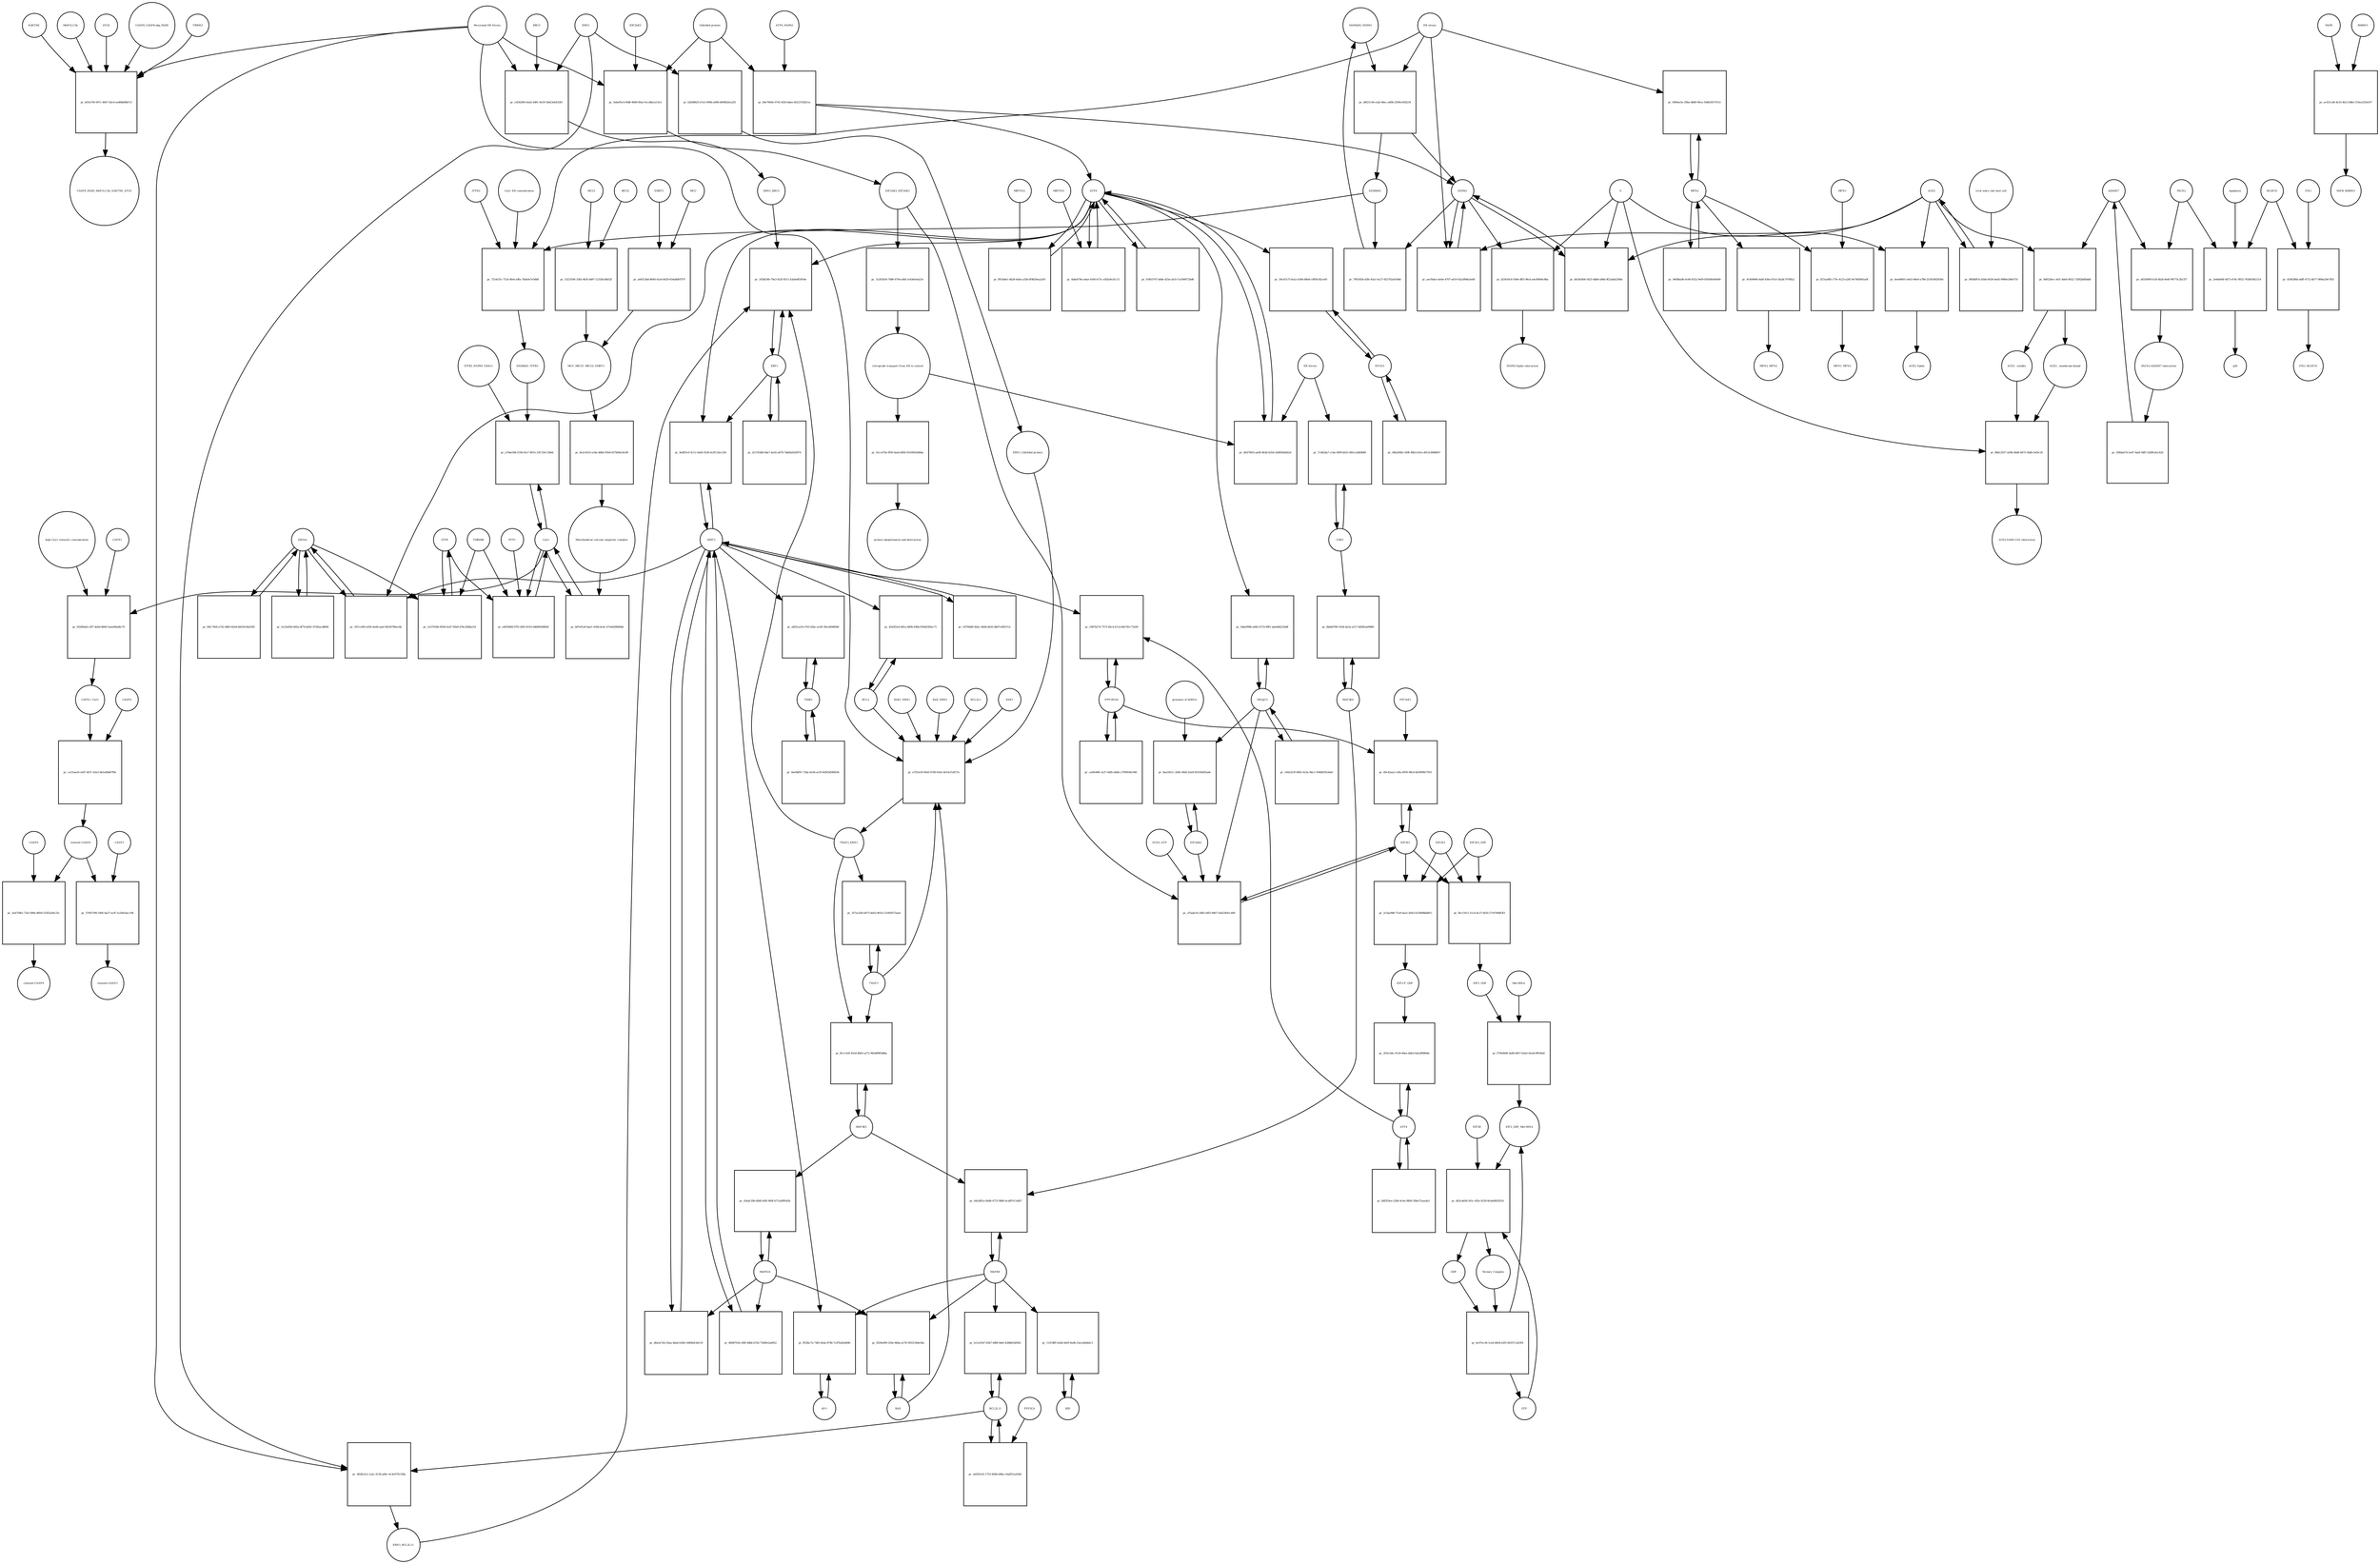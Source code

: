 strict digraph  {
SIGMAR1_HSPA5 [annotation="urn_miriam_pubmed_30590907|urn_miriam_pubmed_25704011|urn_miriam_pubmed_17981125|urn_miriam_taxonomy_10029", bipartite=0, cls=complex, fontsize=4, label=SIGMAR1_HSPA5, shape=circle];
"pr_d6f21c04-e3af-46ec-a80b-2509e16fd234" [annotation="", bipartite=1, cls=process, fontsize=4, label="pr_d6f21c04-e3af-46ec-a80b-2509e16fd234", shape=square];
HSPA5 [annotation="urn_miriam_hgnc.symbol_HSPA5", bipartite=0, cls="nucleic acid feature", fontsize=4, label=HSPA5, shape=circle];
SIGMAR1 [annotation="urn_miriam_hgnc_8157|urn_miriam_pubmed_17981125|urn_miriam_taxonomy_10029|urn_miriam_pubmed_25704011", bipartite=0, cls=macromolecule, fontsize=4, label=SIGMAR1, shape=circle];
"ER stress" [annotation="", bipartite=0, cls=phenotype, fontsize=4, label="ER stress", shape=circle];
ATF6_HSPA5 [annotation="", bipartite=0, cls=complex, fontsize=4, label=ATF6_HSPA5, shape=circle];
"pr_b9e7606e-0745-4f20-bdee-6f2237d3b11a" [annotation="", bipartite=1, cls=process, fontsize=4, label="pr_b9e7606e-0745-4f20-bdee-6f2237d3b11a", shape=square];
ATF6 [annotation="urn_miriam_hgnc.symbol_ATF6", bipartite=0, cls=macromolecule, fontsize=4, label=ATF6, shape=circle];
"Unfolded protein" [annotation="", bipartite=0, cls=macromolecule, fontsize=4, label="Unfolded protein", shape=circle];
ACE2 [annotation="", bipartite=0, cls="nucleic acid feature", fontsize=4, label=ACE2, shape=circle];
"pr_9d9328ce-3ef1-4deb-9022-72f82bbfbddd" [annotation="", bipartite=1, cls=process, fontsize=4, label="pr_9d9328ce-3ef1-4deb-9022-72f82bbfbddd", shape=square];
"ACE2_ soluble" [annotation="urn_miriam_pubmed_19411314|urn_miriam_pubmed_32264791|urn_miriam_hgnc.symbol_ACE2", bipartite=0, cls=macromolecule, fontsize=4, label="ACE2_ soluble", shape=circle];
"ACE2_ membrane-bound" [annotation="urn_miriam_pubmed_19411314|urn_miriam_pubmed_32264791|urn_miriam_hgnc.symbol_ACE2", bipartite=0, cls=macromolecule, fontsize=4, label="ACE2_ membrane-bound", shape=circle];
ADAM17 [annotation="urn_miriam_pubmed_32264791|urn_miriam_hgnc_HGNC%3A195", bipartite=0, cls=macromolecule, fontsize=4, label=ADAM17, shape=circle];
MFN2 [annotation="urn_miriam_pubmed_29491369|urn_miriam_pubmed_22511781|urn_miriam_hgnc_16877|urn_miriam_pubmed_19052620", bipartite=0, cls=macromolecule, fontsize=4, label=MFN2, shape=circle];
"pr_9c400466-4a6f-436e-87a5-5b2dc7078fa2" [annotation="", bipartite=1, cls=process, fontsize=4, label="pr_9c400466-4a6f-436e-87a5-5b2dc7078fa2", shape=square];
MFN2_MFN2 [annotation="urn_miriam_pubmed_19052620|urn_miriam_taxonomy_9606|urn_miriam_pubmed_29491369", bipartite=0, cls=complex, fontsize=4, label=MFN2_MFN2, shape=circle];
"Met-tRNA" [annotation=urn_miriam_hgnc_34779, bipartite=0, cls="nucleic acid feature", fontsize=4, label="Met-tRNA", shape=circle];
"pr_f7943608-3e88-4857-b5d3-42e0c9f030a6" [annotation="", bipartite=1, cls=process, fontsize=4, label="pr_f7943608-3e88-4857-b5d3-42e0c9f030a6", shape=square];
EIF2_GDP [annotation="", bipartite=0, cls=complex, fontsize=4, label=EIF2_GDP, shape=circle];
"EIF2_GDP_Met-tRNA" [annotation="", bipartite=0, cls=complex, fontsize=4, label="EIF2_GDP_Met-tRNA", shape=circle];
ERN1 [annotation="urn_miriam_hgnc.symbol_ERN1", bipartite=0, cls=macromolecule, fontsize=4, label=ERN1, shape=circle];
"pr_62b08825-b7a3-499b-a098-d499b2b1a2f1" [annotation="", bipartite=1, cls=process, fontsize=4, label="pr_62b08825-b7a3-499b-a098-d499b2b1a2f1", shape=square];
"ERN1_Unfolded protein" [annotation="", bipartite=0, cls=complex, fontsize=4, label="ERN1_Unfolded protein", shape=circle];
MCU [annotation="urn_miriam_hgnc_23526|urn_miriam_pubmed_24231807|urn_miriam_taxonomy_9606", bipartite=0, cls=macromolecule, fontsize=4, label=MCU, shape=circle];
"pr_a64313bd-8640-41a0-b020-654a8bf47f7f" [annotation="", bipartite=1, cls=process, fontsize=4, label="pr_a64313bd-8640-41a0-b020-654a8bf47f7f", shape=square];
SMDT1 [annotation="urn_miriam_pubmed_24231807|urn_miriam_hgnc_25055|urn_miriam_taxonomy_9606", bipartite=0, cls=macromolecule, fontsize=4, label=SMDT1, shape=circle];
MCU_MICU1_MICU2_SMDT1 [annotation="urn_miriam_pubmed_24231807|urn_miriam_taxonomy_9606", bipartite=0, cls=complex, fontsize=4, label=MCU_MICU1_MICU2_SMDT1, shape=circle];
EIF2S1 [annotation="urn_miriam_hgnc.symbol_EIF2S1", bipartite=0, cls=macromolecule, fontsize=4, label=EIF2S1, shape=circle];
"pr_2c5ae984-71a9-4aa1-b563-b159d9bbd811" [annotation="", bipartite=1, cls=process, fontsize=4, label="pr_2c5ae984-71a9-4aa1-b563-b159d9bbd811", shape=square];
EIF2S2 [annotation="urn_miriam_hgnc.symbol_EIF2S2", bipartite=0, cls=macromolecule, fontsize=4, label=EIF2S2, shape=circle];
"EIF2-P_GDP" [annotation="", bipartite=0, cls=complex, fontsize=4, label="EIF2-P_GDP", shape=circle];
EIF2S3_GDP [annotation="", bipartite=0, cls=complex, fontsize=4, label=EIF2S3_GDP, shape=circle];
MCU2 [annotation="urn_miriam_hgnc_31830|urn_miriam_pubmed_24231807|urn_miriam_taxonomy_9606", bipartite=0, cls=macromolecule, fontsize=4, label=MCU2, shape=circle];
"pr_5323354f-33b5-463f-bd97-12320a34b52f" [annotation="", bipartite=1, cls=process, fontsize=4, label="pr_5323354f-33b5-463f-bd97-12320a34b52f", shape=square];
MCU1 [annotation="urn_miriam_hgnc_1530|urn_miriam_pubmed_24231807|urn_miriam_taxonomy_9606", bipartite=0, cls=macromolecule, fontsize=4, label=MCU1, shape=circle];
"pr_4828c0c2-1a2c-4130-a06c-4c3e4791358a" [annotation="", bipartite=1, cls=process, fontsize=4, label="pr_4828c0c2-1a2c-4130-a06c-4c3e4791358a", shape=square];
BCL2L11 [annotation="urn_miriam_hgnc.symbol_BCL2L11", bipartite=0, cls=macromolecule, fontsize=4, label=BCL2L11, shape=circle];
ERN1_BCL2L11 [annotation="", bipartite=0, cls=complex, fontsize=4, label=ERN1_BCL2L11, shape=circle];
"Persistant ER Stress" [annotation="urn_miriam_obo.go_GO%3A0034976", bipartite=0, cls=phenotype, fontsize=4, label="Persistant ER Stress", shape=circle];
CAPN1 [annotation="urn_miriam_hgnc.symbol_CAPN1", bipartite=0, cls=macromolecule, fontsize=4, label=CAPN1, shape=circle];
"pr_95289afd-cf07-4eb0-8b00-5aee9ded6c70" [annotation="", bipartite=1, cls=process, fontsize=4, label="pr_95289afd-cf07-4eb0-8b00-5aee9ded6c70", shape=square];
"Ca2+" [annotation="urn_miriam_obo.chebi_CHEBI%3A29108", bipartite=0, cls="simple chemical", fontsize=4, label="Ca2+", shape=circle];
"CAPN1_Ca2+" [annotation="", bipartite=0, cls=complex, fontsize=4, label="CAPN1_Ca2+", shape=circle];
"high Ca2+ cytosolic concentration" [annotation="urn_miriam_obo.go_GO%3A1902656", bipartite=0, cls=phenotype, fontsize=4, label="high Ca2+ cytosolic concentration", shape=circle];
"pr_7f81f45b-d3fe-45a1-bc27-d52702a4168d" [annotation="", bipartite=1, cls=process, fontsize=4, label="pr_7f81f45b-d3fe-45a1-bc27-d52702a4168d", shape=square];
"pr_cd542f66-0ad2-4481-9e59-5b423eb43361" [annotation="", bipartite=1, cls=process, fontsize=4, label="pr_cd542f66-0ad2-4481-9e59-5b423eb43361", shape=square];
BBC3 [annotation="urn_miriam_hgnc.symbol_BBC3", bipartite=0, cls=macromolecule, fontsize=4, label=BBC3, shape=circle];
ERN1_BBC3 [annotation="", bipartite=0, cls=complex, fontsize=4, label=ERN1_BBC3, shape=circle];
VAPB [annotation=urn_miriam_hgnc_12649, bipartite=0, cls=macromolecule, fontsize=4, label=VAPB, shape=circle];
"pr_ec021cd4-4e33-4b13-b8b1-f53ea335b107" [annotation="", bipartite=1, cls=process, fontsize=4, label="pr_ec021cd4-4e33-4b13-b8b1-f53ea335b107", shape=square];
RMDN3 [annotation=urn_miriam_hgnc_25550, bipartite=0, cls=macromolecule, fontsize=4, label=RMDN3, shape=circle];
VAPB_RMDN3 [annotation="urn_miriam_pubmed_29491369|urn_miriam_pubmed_28132811|urn_miriam_taxonomy_9606", bipartite=0, cls=complex, fontsize=4, label=VAPB_RMDN3, shape=circle];
"pr_fbc110c1-51c4-4c27-bf20-2716760bf3f3" [annotation="", bipartite=1, cls=process, fontsize=4, label="pr_fbc110c1-51c4-4c27-bf20-2716760bf3f3", shape=square];
"pr_721dcf3c-751d-4fe6-a9fa-7b0a0e7e56b8" [annotation="", bipartite=1, cls=process, fontsize=4, label="pr_721dcf3c-751d-4fe6-a9fa-7b0a0e7e56b8", shape=square];
ITPR3 [annotation="urn_miriam_hgnc_6182|urn_miriam_pubmed_17981125", bipartite=0, cls=macromolecule, fontsize=4, label=ITPR3, shape=circle];
SIGMAR1_ITPR3 [annotation="urn_miriam_pubmed_30590907|urn_miriam_pubmed_17981125|urn_miriam_taxonomy_10029", bipartite=0, cls=complex, fontsize=4, label=SIGMAR1_ITPR3, shape=circle];
"Ca2+ ER concentration" [annotation="", bipartite=0, cls=phenotype, fontsize=4, label="Ca2+ ER concentration", shape=circle];
BCAP31 [annotation=urn_miriam_hgnc_16695, bipartite=0, cls=macromolecule, fontsize=4, label=BCAP31, shape=circle];
"pr_4180288a-bdff-4712-bb77-9f66a29e7fb3" [annotation="", bipartite=1, cls=process, fontsize=4, label="pr_4180288a-bdff-4712-bb77-9f66a29e7fb3", shape=square];
FIS1 [annotation=urn_miriam_hgnc_21689, bipartite=0, cls=macromolecule, fontsize=4, label=FIS1, shape=circle];
FIS1_BCAP31 [annotation=urn_miriam_pubmed_15692567, bipartite=0, cls=complex, fontsize=4, label=FIS1_BCAP31, shape=circle];
"pr_827aa085-17fe-4123-a265-9e78d5841a0f" [annotation="", bipartite=1, cls=process, fontsize=4, label="pr_827aa085-17fe-4123-a265-9e78d5841a0f", shape=square];
MFN1 [annotation=urn_miriam_hgnc_1826, bipartite=0, cls=macromolecule, fontsize=4, label=MFN1, shape=circle];
MFN1_MFN2 [annotation="urn_miriam_pubmed_29491369|urn_miriam_pubmed_19052620|urn_miriam_taxonomy_9606", bipartite=0, cls=complex, fontsize=4, label=MFN1_MFN2, shape=circle];
PACS2 [annotation="urn_miriam_pubmed_15692567|urn_miriam_hgnc_23794", bipartite=0, cls=macromolecule, fontsize=4, label=PACS2, shape=circle];
"pr_e83569f9-fcfd-4b26-8e6f-98775c2b12f7" [annotation="", bipartite=1, cls=process, fontsize=4, label="pr_e83569f9-fcfd-4b26-8e6f-98775c2b12f7", shape=square];
"PACS2-ADAM17 interaction" [annotation="urn_miriam_pubmed_26108729|urn_miriam_pubmed_32264791|urn_miriam_taxonomy_9606", bipartite=0, cls=complex, fontsize=4, label="PACS2-ADAM17 interaction", shape=circle];
"pr_6ee06801-0e63-48e4-a788-25343492930d" [annotation="", bipartite=1, cls=process, fontsize=4, label="pr_6ee06801-0e63-48e4-a788-25343492930d", shape=square];
S [annotation="urn_miriam_uniprot_P59594|urn_miriam_uniprot_P0DTC2|urn_miriam_uniprot_W6A028", bipartite=0, cls=macromolecule, fontsize=4, label=S, shape=circle];
ACE2_Spike [annotation="", bipartite=0, cls=complex, fontsize=4, label=ACE2_Spike, shape=circle];
"pr_b33618c8-5064-4ff5-96cb-a4c80f64c86a" [annotation="", bipartite=1, cls=process, fontsize=4, label="pr_b33618c8-5064-4ff5-96cb-a4c80f64c86a", shape=square];
"HSPA5-Spike interaction" [annotation=urn_miriam_pubmed_32340551, bipartite=0, cls=complex, fontsize=4, label="HSPA5-Spike interaction", shape=circle];
"pr_86b12937-a69b-46d6-b875-5bdfc3ef4c20" [annotation="", bipartite=1, cls=process, fontsize=4, label="pr_86b12937-a69b-46d6-b875-5bdfc3ef4c20", shape=square];
"ACE2-SARS-CoV interaction" [annotation="urn_miriam_pubmed_19411314|urn_miriam_taxonomy_9606|urn_miriam_uniprot_P59594", bipartite=0, cls=complex, fontsize=4, label="ACE2-SARS-CoV interaction", shape=circle];
"pr_ff61bde1-4b28-4a6a-a35b-df4820ea2a93" [annotation="", bipartite=1, cls=process, fontsize=4, label="pr_ff61bde1-4b28-4a6a-a35b-df4820ea2a93", shape=square];
MBTPS2 [annotation="urn_miriam_hgnc.symbol_MBTPS2", bipartite=0, cls=macromolecule, fontsize=4, label=MBTPS2, shape=circle];
MAP3K4 [annotation="urn_miriam_hgnc.symbol_MAP3K4", bipartite=0, cls=macromolecule, fontsize=4, label=MAP3K4, shape=circle];
"pr_6bbb0789-183d-4a3a-a517-b82ffaa098f6" [annotation="", bipartite=1, cls=process, fontsize=4, label="pr_6bbb0789-183d-4a3a-a517-b82ffaa098f6", shape=square];
CDK5 [annotation="urn_miriam_hgnc.symbol_CDK5", bipartite=0, cls=macromolecule, fontsize=4, label=CDK5, shape=circle];
"pr_3e8eb04f-0d73-47dc-9932-763b03f62114" [annotation="", bipartite=1, cls=process, fontsize=4, label="pr_3e8eb04f-0d73-47dc-9932-763b03f62114", shape=square];
p20 [annotation="urn_miriam_hgnc.symbol_BCAP31", bipartite=0, cls=macromolecule, fontsize=4, label=p20, shape=circle];
Apoptosis [annotation="", bipartite=0, cls=phenotype, fontsize=4, label=Apoptosis, shape=circle];
DDIT3 [annotation="urn_miriam_hgnc.symbol_DDIT3", bipartite=0, cls=macromolecule, fontsize=4, label=DDIT3, shape=circle];
"pr_8808705d-180f-48b0-b7d2-7569fe2a6952" [annotation="", bipartite=1, cls=process, fontsize=4, label="pr_8808705d-180f-48b0-b7d2-7569fe2a6952", shape=square];
MAPK14 [annotation="urn_miriam_hgnc.symbol_MAPK14", bipartite=0, cls=macromolecule, fontsize=4, label=MAPK14, shape=circle];
CASP9 [annotation="urn_miriam_hgnc.symbol_CSAP9", bipartite=0, cls=macromolecule, fontsize=4, label=CASP9, shape=circle];
"pr_3a4728b1-72ef-490a-8850-532f2a26c23c" [annotation="", bipartite=1, cls=process, fontsize=4, label="pr_3a4728b1-72ef-490a-8850-532f2a26c23c", shape=square];
"cleaved~CASP9" [annotation="urn_miriam_hgnc.symbol_CASP9", bipartite=0, cls=macromolecule, fontsize=4, label="cleaved~CASP9", shape=circle];
"cleaved~CASP4" [annotation="urn_miriam_hgnc.symbol_CASP4", bipartite=0, cls=macromolecule, fontsize=4, label="cleaved~CASP4", shape=circle];
"pr_b11e5547-65b7-48f8-9def-4288bf24f645" [annotation="", bipartite=1, cls=process, fontsize=4, label="pr_b11e5547-65b7-48f8-9def-4288bf24f645", shape=square];
MAPK8 [annotation="urn_miriam_hgnc.symbol_MAPK8", bipartite=0, cls=macromolecule, fontsize=4, label=MAPK8, shape=circle];
"pr_cf5ade16-2d92-44f3-9467-5eb23641c400" [annotation="", bipartite=1, cls=process, fontsize=4, label="pr_cf5ade16-2d92-44f3-9467-5eb23641c400", shape=square];
EIF2AK3_EIF2AK3 [annotation="", bipartite=0, cls=complex, fontsize=4, label=EIF2AK3_EIF2AK3, shape=circle];
GCN2_ATP [annotation="", bipartite=0, cls=complex, fontsize=4, label=GCN2_ATP, shape=circle];
EIF2AK2 [annotation="urn_miriam_hgnc.symbol_EIF2AK2", bipartite=0, cls=macromolecule, fontsize=4, label=EIF2AK2, shape=circle];
DNAJC3 [annotation="urn_miriam_hgnc.symbol_DNAJC3", bipartite=0, cls=macromolecule, fontsize=4, label=DNAJC3, shape=circle];
"pr_7a292454-7488-4744-a4fd-1e43efeeb21e" [annotation="", bipartite=1, cls=process, fontsize=4, label="pr_7a292454-7488-4744-a4fd-1e43efeeb21e", shape=square];
"retrograde transport from ER to cytosol" [annotation="urn_miriam_obo.go_GO%3A0030970", bipartite=0, cls=phenotype, fontsize=4, label="retrograde transport from ER to cytosol", shape=circle];
CASP3 [annotation="urn_miriam_hgnc.symbol_CASP3", bipartite=0, cls=macromolecule, fontsize=4, label=CASP3, shape=circle];
"pr_57947299-19d5-4a27-acff-1a1b9cbac194" [annotation="", bipartite=1, cls=process, fontsize=4, label="pr_57947299-19d5-4a27-acff-1a1b9cbac194", shape=square];
"cleaved~CASP3" [annotation="urn_miriam_hgnc.symbol_CASP3", bipartite=0, cls=macromolecule, fontsize=4, label="cleaved~CASP3", shape=circle];
"pr_eb0501d1-1753-406b-b96e-c0af051a430d" [annotation="", bipartite=1, cls=process, fontsize=4, label="pr_eb0501d1-1753-406b-b96e-c0af051a430d", shape=square];
PPP2CA [annotation="urn_miriam_hgnc.symbol_PPP2CA", bipartite=0, cls=macromolecule, fontsize=4, label=PPP2CA, shape=circle];
"AP-1" [annotation="urn_miriam_hgnc.symbol_JUNB|urn_miriam_hgnc.symbol_FOSL1|urn_miriam_hgnc.symbol_FOSL2|urn_miriam_hgnc.symbol_JUND|urn_miriam_hgnc.symbol_JUN|urn_miriam_hgnc.symbol_FOSB|urn_miriam_hgnc.symbol_FOS", bipartite=0, cls=macromolecule, fontsize=4, label="AP-1", shape=circle];
"pr_ff43bc7a-7483-4fab-879b-7cd7b2b5d60b" [annotation="", bipartite=1, cls=process, fontsize=4, label="pr_ff43bc7a-7483-4fab-879b-7cd7b2b5d60b", shape=square];
"pr_aecfbdce-be0e-4707-a610-92a5894a5e48" [annotation="", bipartite=1, cls=process, fontsize=4, label="pr_aecfbdce-be0e-4707-a610-92a5894a5e48", shape=square];
"pr_49c42aa2-c28a-4959-98c8-bb3999fe7910" [annotation="", bipartite=1, cls=process, fontsize=4, label="pr_49c42aa2-c28a-4959-98c8-bb3999fe7910", shape=square];
PPP1R15A [annotation="urn_miriam_hgnc.symbol_PPP1R15A", bipartite=0, cls=macromolecule, fontsize=4, label=PPP1R15A, shape=circle];
EIF2AK1 [annotation="urn_miriam_hgnc.symbol_EIF2AK1", bipartite=0, cls=macromolecule, fontsize=4, label=EIF2AK1, shape=circle];
"pr_8aa5921c-20d2-49d2-b2e9-651f44fd3ade" [annotation="", bipartite=1, cls=process, fontsize=4, label="pr_8aa5921c-20d2-49d2-b2e9-651f44fd3ade", shape=square];
"presence of dsRNA" [annotation="urn_miriam_obo.go_GO%3A0071359", bipartite=0, cls=phenotype, fontsize=4, label="presence of dsRNA", shape=circle];
"Ternary Complex" [annotation="", bipartite=0, cls=complex, fontsize=4, label="Ternary Complex", shape=circle];
"pr_bc97ec36-1ced-4b94-b3f3-06337c2d1ff4" [annotation="", bipartite=1, cls=process, fontsize=4, label="pr_bc97ec36-1ced-4b94-b3f3-06337c2d1ff4", shape=square];
GDP [annotation="urn_miriam_obo.chebi_CHEBI%3A65180", bipartite=0, cls="simple chemical", fontsize=4, label=GDP, shape=circle];
GTP [annotation="urn_miriam_obo.chebi_CHEBI%3A57600", bipartite=0, cls="simple chemical", fontsize=4, label=GTP, shape=circle];
"pr_a7f52e3f-69e0-47d9-93a5-4414cf1d573c" [annotation="", bipartite=1, cls=process, fontsize=4, label="pr_a7f52e3f-69e0-47d9-93a5-4414cf1d573c", shape=square];
TRAF2_ERN1 [annotation="", bipartite=0, cls=complex, fontsize=4, label=TRAF2_ERN1, shape=circle];
BAK1_ERN1 [annotation="", bipartite=0, cls=complex, fontsize=4, label=BAK1_ERN1, shape=circle];
BAX_ERN1 [annotation="", bipartite=0, cls=complex, fontsize=4, label=BAX_ERN1, shape=circle];
BCL2 [annotation="urn_miriam_hgnc.symbol_BCL2", bipartite=0, cls="nucleic acid feature", fontsize=4, label=BCL2, shape=circle];
BCL2L1 [annotation="urn_miriam_hgnc.symbol_BCL2L1", bipartite=0, cls=macromolecule, fontsize=4, label=BCL2L1, shape=circle];
BAX [annotation="urn_miriam_hgnc.symbol_BAX", bipartite=0, cls=macromolecule, fontsize=4, label=BAX, shape=circle];
BAK1 [annotation="urn_miriam_hgnc.symbol_BAK1", bipartite=0, cls=macromolecule, fontsize=4, label=BAK1, shape=circle];
TRAF2 [annotation="urn_miriam_hgnc.symbol_TRAF2", bipartite=0, cls=macromolecule, fontsize=4, label=TRAF2, shape=circle];
"pr_6e2c6553-a34a-48b6-950d-657b69a54c89" [annotation="", bipartite=1, cls=process, fontsize=4, label="pr_6e2c6553-a34a-48b6-950d-657b69a54c89", shape=square];
"Mitochondrial calcium uniporter complex" [annotation="urn_miriam_pubmed_26968367|urn_miriam_taxonomy_9606", bipartite=0, cls=complex, fontsize=4, label="Mitochondrial calcium uniporter complex", shape=circle];
ATF4 [annotation="urn_miriam_hgnc.symbol_ATF4", bipartite=0, cls=macromolecule, fontsize=4, label=ATF4, shape=circle];
"pr_2f3e144c-9129-40ee-bbb3-fafa3ff8fb4b" [annotation="", bipartite=1, cls=process, fontsize=4, label="pr_2f3e144c-9129-40ee-bbb3-fafa3ff8fb4b", shape=square];
"pr_01ccd74e-ff00-4aeb-bf84-9310992d48da" [annotation="", bipartite=1, cls=process, fontsize=4, label="pr_01ccd74e-ff00-4aeb-bf84-9310992d48da", shape=square];
"protein ubiquitination and destruction" [annotation="", bipartite=0, cls=phenotype, fontsize=4, label="protein ubiquitination and destruction", shape=circle];
EIF2AK3 [annotation="urn_miriam_hgnc.symbol_EIF2AK3", bipartite=0, cls=macromolecule, fontsize=4, label=EIF2AK3, shape=circle];
"pr_5ebe05c4-f6d8-49d9-89a3-0ccd8a1a15e3" [annotation="", bipartite=1, cls=process, fontsize=4, label="pr_5ebe05c4-f6d8-49d9-89a3-0ccd8a1a15e3", shape=square];
ITPR [annotation="urn_miriam_hgnc.symbol_ITPR1|urn_miriam_hgnc.symbol_ITPR3|urn_miriam_hgnc.symbol_ITPR2", bipartite=0, cls=macromolecule, fontsize=4, label=ITPR, shape=circle];
"pr_1e57618b-9058-41d7-95b0-d7bc2fd8a218" [annotation="", bipartite=1, cls=process, fontsize=4, label="pr_1e57618b-9058-41d7-95b0-d7bc2fd8a218", shape=square];
TMBIM6 [annotation="urn_miriam_hgnc.symbol_TMBIM6", bipartite=0, cls=macromolecule, fontsize=4, label=TMBIM6, shape=circle];
ERO1A [annotation="urn_miriam_hgnc.symbol_ERO1A", bipartite=0, cls=macromolecule, fontsize=4, label=ERO1A, shape=circle];
MAP3K5 [annotation="urn_miriam_hgnc.symbol_MAP3K5", bipartite=0, cls=macromolecule, fontsize=4, label=MAP3K5, shape=circle];
"pr_ffcc142f-455d-4b93-a272-965d89f938ba" [annotation="", bipartite=1, cls=process, fontsize=4, label="pr_ffcc142f-455d-4b93-a272-965d89f938ba", shape=square];
"pr_d63cde9d-501c-45fa-9239-8cba6802933c" [annotation="", bipartite=1, cls=process, fontsize=4, label="pr_d63cde9d-501c-45fa-9239-8cba6802933c", shape=square];
EIF2B [annotation="", bipartite=0, cls=complex, fontsize=4, label=EIF2B, shape=circle];
"pr_f029e999-250e-48da-a578-5f021566e36a" [annotation="", bipartite=1, cls=process, fontsize=4, label="pr_f029e999-250e-48da-a578-5f021566e36a", shape=square];
"pr_357ac428-d473-4e63-961b-121850572aab" [annotation="", bipartite=1, cls=process, fontsize=4, label="pr_357ac428-d473-4e63-961b-121850572aab", shape=square];
"pr_d3adc39b-d0d0-4f4f-960f-b712e0ff642b" [annotation="", bipartite=1, cls=process, fontsize=4, label="pr_d3adc39b-d0d0-4f4f-960f-b712e0ff642b", shape=square];
"CASP8_CASP8-ubq_FADD" [annotation="", bipartite=0, cls=complex, fontsize=4, label="CASP8_CASP8-ubq_FADD", shape=circle];
"pr_bf1fe76f-697c-4847-82c4-eed0bb68b7cf" [annotation="", bipartite=1, cls=process, fontsize=4, label="pr_bf1fe76f-697c-4847-82c4-eed0bb68b7cf", shape=square];
CASP8_FADD_MAP1LC3A_SQSTM1_ATG5 [annotation="", bipartite=0, cls=complex, fontsize=4, label=CASP8_FADD_MAP1LC3A_SQSTM1_ATG5, shape=circle];
TRIM13 [annotation="urn_miriam_hgnc.symbol_TRIM13", bipartite=0, cls=macromolecule, fontsize=4, label=TRIM13, shape=circle];
"SQSTM1 " [annotation="urn_miriam_hgnc.symbol_SQSTM1", bipartite=0, cls=macromolecule, fontsize=4, label="SQSTM1 ", shape=circle];
MAP1LC3A [annotation="urn_miriam_hgnc.symbol_MAP1LC3A", bipartite=0, cls=macromolecule, fontsize=4, label=MAP1LC3A, shape=circle];
ATG5 [annotation="urn_miriam_hgnc.symbol_ATG5", bipartite=0, cls=macromolecule, fontsize=4, label=ATG5, shape=circle];
"pr_44cbf81a-6b48-4753-98bf-0ca897e7a4b7" [annotation="", bipartite=1, cls=process, fontsize=4, label="pr_44cbf81a-6b48-4753-98bf-0ca897e7a4b7", shape=square];
CASP4 [annotation="urn_miriam_hgnc.symbol_CASP4", bipartite=0, cls=macromolecule, fontsize=4, label=CASP4, shape=circle];
"pr_ca15aee9-c0d7-467c-b3a3-bb1a0bb87f9e" [annotation="", bipartite=1, cls=process, fontsize=4, label="pr_ca15aee9-c0d7-467c-b3a3-bb1a0bb87f9e", shape=square];
"pr_d6a5e7d2-03aa-4bab-b186-cb806d14d118" [annotation="", bipartite=1, cls=process, fontsize=4, label="pr_d6a5e7d2-03aa-4bab-b186-cb806d14d118", shape=square];
BID [annotation="urn_miriam_hgnc.symbol_BID", bipartite=0, cls=macromolecule, fontsize=4, label=BID, shape=circle];
"pr_11d7dfff-b26d-4ef9-9a9b-23a1e66dafc1" [annotation="", bipartite=1, cls=process, fontsize=4, label="pr_11d7dfff-b26d-4ef9-9a9b-23a1e66dafc1", shape=square];
"pr_4a8a478e-a6ae-4160-b73c-a92fa9cd1c15" [annotation="", bipartite=1, cls=process, fontsize=4, label="pr_4a8a478e-a6ae-4160-b73c-a92fa9cd1c15", shape=square];
MBTPS1 [annotation="urn_miriam_hgnc.symbol_MBTPS1", bipartite=0, cls=macromolecule, fontsize=4, label=MBTPS1, shape=circle];
"pr_d41b03b8-5425-4db6-a88d-9f23abb2368e" [annotation="", bipartite=1, cls=process, fontsize=4, label="pr_d41b03b8-5425-4db6-a88d-9f23abb2368e", shape=square];
"pr_9409ba9b-0c66-4352-9ef9-05056fe06449" [annotation="", bipartite=1, cls=process, fontsize=4, label="pr_9409ba9b-0c66-4352-9ef9-05056fe06449", shape=square];
XBP1 [annotation="urn_miriam_hgnc.symbol_XBP1", bipartite=0, cls=macromolecule, fontsize=4, label=XBP1, shape=circle];
"pr_165bf240-79a3-452f-8511-b3a0e8f3054e" [annotation="", bipartite=1, cls=process, fontsize=4, label="pr_165bf240-79a3-452f-8511-b3a0e8f3054e", shape=square];
"pr_187cc005-ef26-4ed4-aaef-4b1f6786ec6b" [annotation="", bipartite=1, cls=process, fontsize=4, label="pr_187cc005-ef26-4ed4-aaef-4b1f6786ec6b", shape=square];
TRIB3 [annotation="urn_miriam_hgnc.symbol_TRIB3", bipartite=0, cls=macromolecule, fontsize=4, label=TRIB3, shape=circle];
"pr_a855ca18-e763-45bc-ac69-3fecbf06f666" [annotation="", bipartite=1, cls=process, fontsize=4, label="pr_a855ca18-e763-45bc-ac69-3fecbf06f666", shape=square];
"pr_9e6ff3c0-9c12-4a66-9236-fa3f133ec536" [annotation="", bipartite=1, cls=process, fontsize=4, label="pr_9e6ff3c0-9c12-4a66-9236-fa3f133ec536", shape=square];
"pr_5d4a999b-a682-4719-98f1-aba9d4233ddf" [annotation="", bipartite=1, cls=process, fontsize=4, label="pr_5d4a999b-a682-4719-98f1-aba9d4233ddf", shape=square];
HYOU1 [annotation="urn_miriam_hgnc.symbol_HYOU1", bipartite=0, cls=macromolecule, fontsize=4, label=HYOU1, shape=circle];
"pr_30cd7a75-6a1a-4366-88e8-cdf95c82ce05" [annotation="", bipartite=1, cls=process, fontsize=4, label="pr_30cd7a75-6a1a-4366-88e8-cdf95c82ce05", shape=square];
"pr_19874274-7573-40c4-b7cd-d0e781c73436" [annotation="", bipartite=1, cls=process, fontsize=4, label="pr_19874274-7573-40c4-b7cd-d0e781c73436", shape=square];
"pr_4542f2a4-481a-480b-936b-959d25f0ac71" [annotation="", bipartite=1, cls=process, fontsize=4, label="pr_4542f2a4-481a-480b-936b-959d25f0ac71", shape=square];
"pr_9858d97a-b5bb-4630-bed5-9980e266d710" [annotation="", bipartite=1, cls=process, fontsize=4, label="pr_9858d97a-b5bb-4630-bed5-9980e266d710", shape=square];
"viral entry into host cell" [annotation="", bipartite=0, cls=phenotype, fontsize=4, label="viral entry into host cell", shape=circle];
"pr_c60a323f-9d92-423a-9dc2-30408291a8a0" [annotation="", bipartite=1, cls=process, fontsize=4, label="pr_c60a323f-9d92-423a-9dc2-30408291a8a0", shape=square];
"pr_6ee6bf91-72da-4e5b-ac5f-0d363d588504" [annotation="", bipartite=1, cls=process, fontsize=4, label="pr_6ee6bf91-72da-4e5b-ac5f-0d363d588504", shape=square];
"pr_3c23e856-d95a-4f74-bd55-1f185acd80fd" [annotation="", bipartite=1, cls=process, fontsize=4, label="pr_3c23e856-d95a-4f74-bd55-1f185acd80fd", shape=square];
"pr_00f0ee5e-29be-4b80-90ca-50d6293747e5" [annotation="", bipartite=1, cls=process, fontsize=4, label="pr_00f0ee5e-29be-4b80-90ca-50d6293747e5", shape=square];
"pr_16794d0f-8d2c-40d4-bb35-db07c6f637cb" [annotation="", bipartite=1, cls=process, fontsize=4, label="pr_16794d0f-8d2c-40d4-bb35-db07c6f637cb", shape=square];
"pr_94b269b5-349f-48b3-b31e-d913c8688047" [annotation="", bipartite=1, cls=process, fontsize=4, label="pr_94b269b5-349f-48b3-b31e-d913c8688047", shape=square];
"pr_b8f203ea-32b6-4c4a-98b9-30be57aaa4a1" [annotation="", bipartite=1, cls=process, fontsize=4, label="pr_b8f203ea-32b6-4c4a-98b9-30be57aaa4a1", shape=square];
"pr_d13763b8-9de7-4a30-a878-7ddd4a926974" [annotation="", bipartite=1, cls=process, fontsize=4, label="pr_d13763b8-9de7-4a30-a878-7ddd4a926974", shape=square];
"pr_ce6fe480-1a37-44f6-a8db-c3780938c946" [annotation="", bipartite=1, cls=process, fontsize=4, label="pr_ce6fe480-1a37-44f6-a8db-c3780938c946", shape=square];
"pr_b87ef1a9-bae1-439d-bc0c-67e0d289084d" [annotation="", bipartite=1, cls=process, fontsize=4, label="pr_b87ef1a9-bae1-439d-bc0c-67e0d289084d", shape=square];
"pr_f4fc7564-a742-4863-82e8-bb55014b2595" [annotation="", bipartite=1, cls=process, fontsize=4, label="pr_f4fc7564-a742-4863-82e8-bb55014b2595", shape=square];
"pr_4647f403-ae08-4b3b-b25d-2d4858d4d2ef" [annotation="", bipartite=1, cls=process, fontsize=4, label="pr_4647f403-ae08-4b3b-b25d-2d4858d4d2ef", shape=square];
"ER Stress" [annotation="urn_miriam_obo.go_GO%3A0034976", bipartite=0, cls=phenotype, fontsize=4, label="ER Stress", shape=circle];
"pr_e4f55869-07f2-40f3-8103-64689438f64f" [annotation="", bipartite=1, cls=process, fontsize=4, label="pr_e4f55869-07f2-40f3-8103-64689438f64f", shape=square];
RYR1 [annotation="urn_miriam_hgnc.symbol_RYR1", bipartite=0, cls=macromolecule, fontsize=4, label=RYR1, shape=circle];
"pr_a7b4e584-f19d-41e7-8015-335720c15b64" [annotation="", bipartite=1, cls=process, fontsize=4, label="pr_a7b4e584-f19d-41e7-8015-335720c15b64", shape=square];
ITPR3_HSPA9_VDAC1 [annotation="urn_miriam_pubmed_30590033|urn_miriam_pubmed_29491369|urn_miriam_taxonomy_9606", bipartite=0, cls=complex, fontsize=4, label=ITPR3_HSPA9_VDAC1, shape=circle];
"pr_938da47d-2ed7-4abf-9df5-5d5ffe42c42b" [annotation="", bipartite=1, cls=process, fontsize=4, label="pr_938da47d-2ed7-4abf-9df5-5d5ffe42c42b", shape=square];
"pr_03403747-bd4e-425e-afcb-7a1690f72bd6" [annotation="", bipartite=1, cls=process, fontsize=4, label="pr_03403747-bd4e-425e-afcb-7a1690f72bd6", shape=square];
"pr_7c482da7-ccbe-49f9-b652-485ca3db9b89" [annotation="", bipartite=1, cls="uncertain process", fontsize=4, label="pr_7c482da7-ccbe-49f9-b652-485ca3db9b89", shape=square];
SIGMAR1_HSPA5 -> "pr_d6f21c04-e3af-46ec-a80b-2509e16fd234"  [annotation="", interaction_type=consumption];
"pr_d6f21c04-e3af-46ec-a80b-2509e16fd234" -> HSPA5  [annotation="", interaction_type=production];
"pr_d6f21c04-e3af-46ec-a80b-2509e16fd234" -> SIGMAR1  [annotation="", interaction_type=production];
HSPA5 -> "pr_7f81f45b-d3fe-45a1-bc27-d52702a4168d"  [annotation="", interaction_type=consumption];
HSPA5 -> "pr_b33618c8-5064-4ff5-96cb-a4c80f64c86a"  [annotation="", interaction_type=consumption];
HSPA5 -> "pr_aecfbdce-be0e-4707-a610-92a5894a5e48"  [annotation="", interaction_type=consumption];
HSPA5 -> "pr_d41b03b8-5425-4db6-a88d-9f23abb2368e"  [annotation="", interaction_type=consumption];
SIGMAR1 -> "pr_7f81f45b-d3fe-45a1-bc27-d52702a4168d"  [annotation="", interaction_type=consumption];
SIGMAR1 -> "pr_721dcf3c-751d-4fe6-a9fa-7b0a0e7e56b8"  [annotation="", interaction_type=consumption];
"ER stress" -> "pr_d6f21c04-e3af-46ec-a80b-2509e16fd234"  [annotation="urn_miriam_pubmed_30590907|urn_miriam_pubmed_25704011|urn_miriam_pubmed_17981125|urn_miriam_taxonomy_10029", interaction_type="necessary stimulation"];
"ER stress" -> "pr_721dcf3c-751d-4fe6-a9fa-7b0a0e7e56b8"  [annotation="urn_miriam_pubmed_30590907|urn_miriam_pubmed_17981125|urn_miriam_taxonomy_10029", interaction_type="necessary stimulation"];
"ER stress" -> "pr_aecfbdce-be0e-4707-a610-92a5894a5e48"  [annotation="urn_miriam_pubmed_31775868|urn_miriam_pubmed_22511781|urn_miriam_taxonomy_10090", interaction_type="necessary stimulation"];
"ER stress" -> "pr_00f0ee5e-29be-4b80-90ca-50d6293747e5"  [annotation="urn_miriam_pubmed_22511781|urn_miriam_taxonomy_10090", interaction_type="necessary stimulation"];
ATF6_HSPA5 -> "pr_b9e7606e-0745-4f20-bdee-6f2237d3b11a"  [annotation="", interaction_type=consumption];
"pr_b9e7606e-0745-4f20-bdee-6f2237d3b11a" -> ATF6  [annotation="", interaction_type=production];
"pr_b9e7606e-0745-4f20-bdee-6f2237d3b11a" -> HSPA5  [annotation="", interaction_type=production];
ATF6 -> "pr_ff61bde1-4b28-4a6a-a35b-df4820ea2a93"  [annotation="", interaction_type=consumption];
ATF6 -> "pr_4a8a478e-a6ae-4160-b73c-a92fa9cd1c15"  [annotation="", interaction_type=consumption];
ATF6 -> "pr_165bf240-79a3-452f-8511-b3a0e8f3054e"  [annotation="urn_miriam_pubmed_26587781|urn_miriam_pubmed_23430059", interaction_type=catalysis];
ATF6 -> "pr_187cc005-ef26-4ed4-aaef-4b1f6786ec6b"  [annotation="urn_miriam_pubmed_23850759|urn_miriam_pubmed_25387528|urn_miriam_taxonomy_10090", interaction_type=catalysis];
ATF6 -> "pr_9e6ff3c0-9c12-4a66-9236-fa3f133ec536"  [annotation="urn_miriam_pubmed_22802018|urn_miriam_pubmed_17991856|urn_miriam_pubmed_26587781", interaction_type=catalysis];
ATF6 -> "pr_5d4a999b-a682-4719-98f1-aba9d4233ddf"  [annotation="urn_miriam_taxonomy_10090|urn_miriam_pubmed_12601012|urn_miriam_pubmed_18360008", interaction_type=catalysis];
ATF6 -> "pr_30cd7a75-6a1a-4366-88e8-cdf95c82ce05"  [annotation="urn_miriam_taxonomy_10090|urn_miriam_pubmed_18360008", interaction_type=catalysis];
ATF6 -> "pr_4647f403-ae08-4b3b-b25d-2d4858d4d2ef"  [annotation="", interaction_type=consumption];
ATF6 -> "pr_03403747-bd4e-425e-afcb-7a1690f72bd6"  [annotation="", interaction_type=consumption];
"Unfolded protein" -> "pr_b9e7606e-0745-4f20-bdee-6f2237d3b11a"  [annotation="urn_miriam_pubmed_23850759|urn_miriam_pubmed_17090218", interaction_type=catalysis];
"Unfolded protein" -> "pr_62b08825-b7a3-499b-a098-d499b2b1a2f1"  [annotation="", interaction_type=consumption];
"Unfolded protein" -> "pr_5ebe05c4-f6d8-49d9-89a3-0ccd8a1a15e3"  [annotation=urn_miriam_pubmed_17991856, interaction_type=catalysis];
ACE2 -> "pr_9d9328ce-3ef1-4deb-9022-72f82bbfbddd"  [annotation="", interaction_type=consumption];
ACE2 -> "pr_6ee06801-0e63-48e4-a788-25343492930d"  [annotation="", interaction_type=consumption];
ACE2 -> "pr_aecfbdce-be0e-4707-a610-92a5894a5e48"  [annotation="urn_miriam_pubmed_31775868|urn_miriam_pubmed_22511781|urn_miriam_taxonomy_10090", interaction_type=inhibition];
ACE2 -> "pr_d41b03b8-5425-4db6-a88d-9f23abb2368e"  [annotation="urn_miriam_pubmed_22511781|urn_miriam_pubmed_31775868|urn_miriam_pubmed_16940539|urn_miriam_taxonomy_9606|urn_miriam_uniprot_P59594|urn_miriam_taxonomy_10090", interaction_type=inhibition];
ACE2 -> "pr_9858d97a-b5bb-4630-bed5-9980e266d710"  [annotation="", interaction_type=consumption];
"pr_9d9328ce-3ef1-4deb-9022-72f82bbfbddd" -> "ACE2_ soluble"  [annotation="", interaction_type=production];
"pr_9d9328ce-3ef1-4deb-9022-72f82bbfbddd" -> "ACE2_ membrane-bound"  [annotation="", interaction_type=production];
"ACE2_ soluble" -> "pr_86b12937-a69b-46d6-b875-5bdfc3ef4c20"  [annotation="urn_miriam_pubmed_19411314|urn_miriam_taxonomy_9606|urn_miriam_uniprot_P59594|urn_miriam_pubmed_15983030|urn_miriam_taxonomy_694009", interaction_type=inhibition];
"ACE2_ membrane-bound" -> "pr_86b12937-a69b-46d6-b875-5bdfc3ef4c20"  [annotation="", interaction_type=consumption];
ADAM17 -> "pr_9d9328ce-3ef1-4deb-9022-72f82bbfbddd"  [annotation="urn_miriam_pubmed_19411314|urn_miriam_pubmed_32264791|urn_miriam_taxonomy_9606|urn_miriam_pubmed_15983030", interaction_type=catalysis];
ADAM17 -> "pr_e83569f9-fcfd-4b26-8e6f-98775c2b12f7"  [annotation="", interaction_type=consumption];
MFN2 -> "pr_9c400466-4a6f-436e-87a5-5b2dc7078fa2"  [annotation="", interaction_type=consumption];
MFN2 -> "pr_827aa085-17fe-4123-a265-9e78d5841a0f"  [annotation="", interaction_type=consumption];
MFN2 -> "pr_9409ba9b-0c66-4352-9ef9-05056fe06449"  [annotation="", interaction_type=consumption];
MFN2 -> "pr_00f0ee5e-29be-4b80-90ca-50d6293747e5"  [annotation="", interaction_type=consumption];
"pr_9c400466-4a6f-436e-87a5-5b2dc7078fa2" -> MFN2_MFN2  [annotation="", interaction_type=production];
"Met-tRNA" -> "pr_f7943608-3e88-4857-b5d3-42e0c9f030a6"  [annotation="", interaction_type=consumption];
"pr_f7943608-3e88-4857-b5d3-42e0c9f030a6" -> "EIF2_GDP_Met-tRNA"  [annotation="", interaction_type=production];
EIF2_GDP -> "pr_f7943608-3e88-4857-b5d3-42e0c9f030a6"  [annotation="", interaction_type=consumption];
"EIF2_GDP_Met-tRNA" -> "pr_d63cde9d-501c-45fa-9239-8cba6802933c"  [annotation="", interaction_type=consumption];
ERN1 -> "pr_62b08825-b7a3-499b-a098-d499b2b1a2f1"  [annotation="", interaction_type=consumption];
ERN1 -> "pr_4828c0c2-1a2c-4130-a06c-4c3e4791358a"  [annotation="", interaction_type=consumption];
ERN1 -> "pr_cd542f66-0ad2-4481-9e59-5b423eb43361"  [annotation="", interaction_type=consumption];
"pr_62b08825-b7a3-499b-a098-d499b2b1a2f1" -> "ERN1_Unfolded protein"  [annotation="", interaction_type=production];
"ERN1_Unfolded protein" -> "pr_a7f52e3f-69e0-47d9-93a5-4414cf1d573c"  [annotation="", interaction_type=consumption];
MCU -> "pr_a64313bd-8640-41a0-b020-654a8bf47f7f"  [annotation="", interaction_type=consumption];
"pr_a64313bd-8640-41a0-b020-654a8bf47f7f" -> MCU_MICU1_MICU2_SMDT1  [annotation="", interaction_type=production];
SMDT1 -> "pr_a64313bd-8640-41a0-b020-654a8bf47f7f"  [annotation="", interaction_type=consumption];
MCU_MICU1_MICU2_SMDT1 -> "pr_6e2c6553-a34a-48b6-950d-657b69a54c89"  [annotation="", interaction_type=consumption];
EIF2S1 -> "pr_2c5ae984-71a9-4aa1-b563-b159d9bbd811"  [annotation="", interaction_type=consumption];
EIF2S1 -> "pr_fbc110c1-51c4-4c27-bf20-2716760bf3f3"  [annotation="", interaction_type=consumption];
EIF2S1 -> "pr_cf5ade16-2d92-44f3-9467-5eb23641c400"  [annotation="", interaction_type=consumption];
EIF2S1 -> "pr_49c42aa2-c28a-4959-98c8-bb3999fe7910"  [annotation="", interaction_type=consumption];
"pr_2c5ae984-71a9-4aa1-b563-b159d9bbd811" -> "EIF2-P_GDP"  [annotation="", interaction_type=production];
EIF2S2 -> "pr_2c5ae984-71a9-4aa1-b563-b159d9bbd811"  [annotation="", interaction_type=consumption];
EIF2S2 -> "pr_fbc110c1-51c4-4c27-bf20-2716760bf3f3"  [annotation="", interaction_type=consumption];
"EIF2-P_GDP" -> "pr_2f3e144c-9129-40ee-bbb3-fafa3ff8fb4b"  [annotation="urn_miriam_pubmed_23850759|urn_miriam_taxonomy_10090|urn_miriam_pubmed_15277680", interaction_type=catalysis];
EIF2S3_GDP -> "pr_2c5ae984-71a9-4aa1-b563-b159d9bbd811"  [annotation="", interaction_type=consumption];
EIF2S3_GDP -> "pr_fbc110c1-51c4-4c27-bf20-2716760bf3f3"  [annotation="", interaction_type=consumption];
MCU2 -> "pr_5323354f-33b5-463f-bd97-12320a34b52f"  [annotation="", interaction_type=consumption];
"pr_5323354f-33b5-463f-bd97-12320a34b52f" -> MCU_MICU1_MICU2_SMDT1  [annotation="", interaction_type=production];
MCU1 -> "pr_5323354f-33b5-463f-bd97-12320a34b52f"  [annotation="", interaction_type=consumption];
"pr_4828c0c2-1a2c-4130-a06c-4c3e4791358a" -> ERN1_BCL2L11  [annotation="", interaction_type=production];
BCL2L11 -> "pr_4828c0c2-1a2c-4130-a06c-4c3e4791358a"  [annotation="", interaction_type=consumption];
BCL2L11 -> "pr_b11e5547-65b7-48f8-9def-4288bf24f645"  [annotation="", interaction_type=consumption];
BCL2L11 -> "pr_eb0501d1-1753-406b-b96e-c0af051a430d"  [annotation="", interaction_type=consumption];
ERN1_BCL2L11 -> "pr_165bf240-79a3-452f-8511-b3a0e8f3054e"  [annotation="urn_miriam_pubmed_26587781|urn_miriam_pubmed_23430059", interaction_type=catalysis];
"Persistant ER Stress" -> "pr_4828c0c2-1a2c-4130-a06c-4c3e4791358a"  [annotation="urn_miriam_pubmed_23850759|urn_miriam_pubmed_26587781|urn_miriam_pubmed_23430059", interaction_type=inhibition];
"Persistant ER Stress" -> "pr_cd542f66-0ad2-4481-9e59-5b423eb43361"  [annotation="urn_miriam_pubmed_17991856|urn_miriam_pubmed_23430059", interaction_type=inhibition];
"Persistant ER Stress" -> "pr_a7f52e3f-69e0-47d9-93a5-4414cf1d573c"  [annotation="urn_miriam_pubmed_30773986|urn_miriam_pubmed_23850759|urn_miriam_pubmed_26587781|urn_miriam_taxonomy_10090|urn_miriam_pubmed_23430059", interaction_type=inhibition];
"Persistant ER Stress" -> "pr_5ebe05c4-f6d8-49d9-89a3-0ccd8a1a15e3"  [annotation=urn_miriam_pubmed_17991856, interaction_type=catalysis];
"Persistant ER Stress" -> "pr_bf1fe76f-697c-4847-82c4-eed0bb68b7cf"  [annotation=urn_miriam_pubmed_17991856, interaction_type=catalysis];
CAPN1 -> "pr_95289afd-cf07-4eb0-8b00-5aee9ded6c70"  [annotation="", interaction_type=consumption];
"pr_95289afd-cf07-4eb0-8b00-5aee9ded6c70" -> "CAPN1_Ca2+"  [annotation="", interaction_type=production];
"Ca2+" -> "pr_95289afd-cf07-4eb0-8b00-5aee9ded6c70"  [annotation="", interaction_type=consumption];
"Ca2+" -> "pr_b87ef1a9-bae1-439d-bc0c-67e0d289084d"  [annotation="", interaction_type=consumption];
"Ca2+" -> "pr_e4f55869-07f2-40f3-8103-64689438f64f"  [annotation="", interaction_type=consumption];
"Ca2+" -> "pr_a7b4e584-f19d-41e7-8015-335720c15b64"  [annotation="", interaction_type=consumption];
"CAPN1_Ca2+" -> "pr_ca15aee9-c0d7-467c-b3a3-bb1a0bb87f9e"  [annotation="urn_miriam_pubmed_18955970|urn_miriam_pubmed_19931333|urn_miriam_pubmed_24373849", interaction_type=catalysis];
"high Ca2+ cytosolic concentration" -> "pr_95289afd-cf07-4eb0-8b00-5aee9ded6c70"  [annotation=urn_miriam_pubmed_19931333, interaction_type=catalysis];
"pr_7f81f45b-d3fe-45a1-bc27-d52702a4168d" -> SIGMAR1_HSPA5  [annotation="", interaction_type=production];
"pr_cd542f66-0ad2-4481-9e59-5b423eb43361" -> ERN1_BBC3  [annotation="", interaction_type=production];
BBC3 -> "pr_cd542f66-0ad2-4481-9e59-5b423eb43361"  [annotation="", interaction_type=consumption];
ERN1_BBC3 -> "pr_165bf240-79a3-452f-8511-b3a0e8f3054e"  [annotation="urn_miriam_pubmed_26587781|urn_miriam_pubmed_23430059", interaction_type=catalysis];
VAPB -> "pr_ec021cd4-4e33-4b13-b8b1-f53ea335b107"  [annotation="", interaction_type=consumption];
"pr_ec021cd4-4e33-4b13-b8b1-f53ea335b107" -> VAPB_RMDN3  [annotation="", interaction_type=production];
RMDN3 -> "pr_ec021cd4-4e33-4b13-b8b1-f53ea335b107"  [annotation="", interaction_type=consumption];
"pr_fbc110c1-51c4-4c27-bf20-2716760bf3f3" -> EIF2_GDP  [annotation="", interaction_type=production];
"pr_721dcf3c-751d-4fe6-a9fa-7b0a0e7e56b8" -> SIGMAR1_ITPR3  [annotation="", interaction_type=production];
ITPR3 -> "pr_721dcf3c-751d-4fe6-a9fa-7b0a0e7e56b8"  [annotation="", interaction_type=consumption];
SIGMAR1_ITPR3 -> "pr_a7b4e584-f19d-41e7-8015-335720c15b64"  [annotation="urn_miriam_pubmed_30590907|urn_miriam_pubmed_30590033|urn_miriam_taxonomy_9606", interaction_type="necessary stimulation"];
"Ca2+ ER concentration" -> "pr_721dcf3c-751d-4fe6-a9fa-7b0a0e7e56b8"  [annotation="urn_miriam_pubmed_30590907|urn_miriam_pubmed_17981125|urn_miriam_taxonomy_10029", interaction_type="necessary stimulation"];
BCAP31 -> "pr_4180288a-bdff-4712-bb77-9f66a29e7fb3"  [annotation="", interaction_type=consumption];
BCAP31 -> "pr_3e8eb04f-0d73-47dc-9932-763b03f62114"  [annotation="", interaction_type=consumption];
"pr_4180288a-bdff-4712-bb77-9f66a29e7fb3" -> FIS1_BCAP31  [annotation="", interaction_type=production];
FIS1 -> "pr_4180288a-bdff-4712-bb77-9f66a29e7fb3"  [annotation="", interaction_type=consumption];
"pr_827aa085-17fe-4123-a265-9e78d5841a0f" -> MFN1_MFN2  [annotation="", interaction_type=production];
MFN1 -> "pr_827aa085-17fe-4123-a265-9e78d5841a0f"  [annotation="", interaction_type=consumption];
PACS2 -> "pr_e83569f9-fcfd-4b26-8e6f-98775c2b12f7"  [annotation="", interaction_type=consumption];
PACS2 -> "pr_3e8eb04f-0d73-47dc-9932-763b03f62114"  [annotation="urn_miriam_pubmed_15692567|urn_miriam_taxonomy_9606", interaction_type=inhibition];
"pr_e83569f9-fcfd-4b26-8e6f-98775c2b12f7" -> "PACS2-ADAM17 interaction"  [annotation="", interaction_type=production];
"PACS2-ADAM17 interaction" -> "pr_938da47d-2ed7-4abf-9df5-5d5ffe42c42b"  [annotation="", interaction_type=consumption];
"pr_6ee06801-0e63-48e4-a788-25343492930d" -> ACE2_Spike  [annotation="", interaction_type=production];
S -> "pr_6ee06801-0e63-48e4-a788-25343492930d"  [annotation="", interaction_type=consumption];
S -> "pr_b33618c8-5064-4ff5-96cb-a4c80f64c86a"  [annotation="", interaction_type=consumption];
S -> "pr_86b12937-a69b-46d6-b875-5bdfc3ef4c20"  [annotation="", interaction_type=consumption];
S -> "pr_d41b03b8-5425-4db6-a88d-9f23abb2368e"  [annotation="urn_miriam_pubmed_22511781|urn_miriam_pubmed_31775868|urn_miriam_pubmed_16940539|urn_miriam_taxonomy_9606|urn_miriam_uniprot_P59594|urn_miriam_taxonomy_10090", interaction_type="necessary stimulation"];
"pr_b33618c8-5064-4ff5-96cb-a4c80f64c86a" -> "HSPA5-Spike interaction"  [annotation="", interaction_type=production];
"pr_86b12937-a69b-46d6-b875-5bdfc3ef4c20" -> "ACE2-SARS-CoV interaction"  [annotation="", interaction_type=production];
"pr_ff61bde1-4b28-4a6a-a35b-df4820ea2a93" -> ATF6  [annotation="", interaction_type=production];
MBTPS2 -> "pr_ff61bde1-4b28-4a6a-a35b-df4820ea2a93"  [annotation="urn_miriam_pubmed_23850759|urn_miriam_pubmed_17991856|urn_miriam_pubmed_26587781|urn_miriam_taxonomy_10090|urn_miriam_pubmed_18360008", interaction_type=catalysis];
MAP3K4 -> "pr_6bbb0789-183d-4a3a-a517-b82ffaa098f6"  [annotation="", interaction_type=consumption];
MAP3K4 -> "pr_44cbf81a-6b48-4753-98bf-0ca897e7a4b7"  [annotation="urn_miriam_pubmed_23850759|urn_miriam_pubmed_26587781|urn_miriam_pubmed_18191217", interaction_type=catalysis];
"pr_6bbb0789-183d-4a3a-a517-b82ffaa098f6" -> MAP3K4  [annotation="", interaction_type=production];
CDK5 -> "pr_6bbb0789-183d-4a3a-a517-b82ffaa098f6"  [annotation=urn_miriam_pubmed_23850759, interaction_type=catalysis];
CDK5 -> "pr_7c482da7-ccbe-49f9-b652-485ca3db9b89"  [annotation="", interaction_type=consumption];
"pr_3e8eb04f-0d73-47dc-9932-763b03f62114" -> p20  [annotation="", interaction_type=production];
Apoptosis -> "pr_3e8eb04f-0d73-47dc-9932-763b03f62114"  [annotation="urn_miriam_pubmed_15692567|urn_miriam_taxonomy_9606", interaction_type=stimulation];
DDIT3 -> "pr_8808705d-180f-48b0-b7d2-7569fe2a6952"  [annotation="", interaction_type=consumption];
DDIT3 -> "pr_ff43bc7a-7483-4fab-879b-7cd7b2b5d60b"  [annotation="urn_miriam_pubmed_23850759|urn_miriam_pubmed_26587781", interaction_type=catalysis];
DDIT3 -> "pr_d6a5e7d2-03aa-4bab-b186-cb806d14d118"  [annotation="", interaction_type=consumption];
DDIT3 -> "pr_187cc005-ef26-4ed4-aaef-4b1f6786ec6b"  [annotation="urn_miriam_pubmed_23850759|urn_miriam_pubmed_25387528|urn_miriam_taxonomy_10090", interaction_type=catalysis];
DDIT3 -> "pr_a855ca18-e763-45bc-ac69-3fecbf06f666"  [annotation="urn_miriam_pubmed_23430059|urn_miriam_pubmed_18940792", interaction_type=catalysis];
DDIT3 -> "pr_9e6ff3c0-9c12-4a66-9236-fa3f133ec536"  [annotation="", interaction_type=consumption];
DDIT3 -> "pr_19874274-7573-40c4-b7cd-d0e781c73436"  [annotation="urn_miriam_pubmed_23850759|urn_miriam_pubmed_26584763", interaction_type=catalysis];
DDIT3 -> "pr_4542f2a4-481a-480b-936b-959d25f0ac71"  [annotation="urn_miriam_pubmed_30662442|urn_miriam_pubmed_23850759", interaction_type=inhibition];
DDIT3 -> "pr_16794d0f-8d2c-40d4-bb35-db07c6f637cb"  [annotation="", interaction_type=consumption];
"pr_8808705d-180f-48b0-b7d2-7569fe2a6952" -> DDIT3  [annotation="", interaction_type=production];
MAPK14 -> "pr_8808705d-180f-48b0-b7d2-7569fe2a6952"  [annotation="urn_miriam_pubmed_26137585|urn_miriam_pubmed_23850759|urn_miriam_pubmed_23430059", interaction_type=catalysis];
MAPK14 -> "pr_f029e999-250e-48da-a578-5f021566e36a"  [annotation="urn_miriam_pubmed_18191217|urn_miriam_pubmed_23430059|urn_miriam_pubmed_29450140", interaction_type=catalysis];
MAPK14 -> "pr_d3adc39b-d0d0-4f4f-960f-b712e0ff642b"  [annotation="", interaction_type=consumption];
MAPK14 -> "pr_d6a5e7d2-03aa-4bab-b186-cb806d14d118"  [annotation="urn_miriam_pubmed_26137585|urn_miriam_pubmed_23850759|urn_miriam_pubmed_23430059", interaction_type=catalysis];
CASP9 -> "pr_3a4728b1-72ef-490a-8850-532f2a26c23c"  [annotation="", interaction_type=consumption];
"pr_3a4728b1-72ef-490a-8850-532f2a26c23c" -> "cleaved~CASP9"  [annotation="", interaction_type=production];
"cleaved~CASP4" -> "pr_3a4728b1-72ef-490a-8850-532f2a26c23c"  [annotation="urn_miriam_pubmed_18955970|urn_miriam_pubmed_19931333|urn_miriam_pubmed_24373849", interaction_type=catalysis];
"cleaved~CASP4" -> "pr_57947299-19d5-4a27-acff-1a1b9cbac194"  [annotation="urn_miriam_pubmed_18955970|urn_miriam_pubmed_19931333|urn_miriam_pubmed_24373849", interaction_type=catalysis];
"pr_b11e5547-65b7-48f8-9def-4288bf24f645" -> BCL2L11  [annotation="", interaction_type=production];
MAPK8 -> "pr_b11e5547-65b7-48f8-9def-4288bf24f645"  [annotation=urn_miriam_pubmed_23850759, interaction_type=catalysis];
MAPK8 -> "pr_ff43bc7a-7483-4fab-879b-7cd7b2b5d60b"  [annotation="urn_miriam_pubmed_23850759|urn_miriam_pubmed_26587781", interaction_type=catalysis];
MAPK8 -> "pr_f029e999-250e-48da-a578-5f021566e36a"  [annotation="urn_miriam_pubmed_18191217|urn_miriam_pubmed_23430059|urn_miriam_pubmed_29450140", interaction_type=catalysis];
MAPK8 -> "pr_44cbf81a-6b48-4753-98bf-0ca897e7a4b7"  [annotation="", interaction_type=consumption];
MAPK8 -> "pr_11d7dfff-b26d-4ef9-9a9b-23a1e66dafc1"  [annotation="urn_miriam_taxonomy_10090|urn_miriam_pubmed_23430059|urn_miriam_pubmed_11583631", interaction_type=catalysis];
"pr_cf5ade16-2d92-44f3-9467-5eb23641c400" -> EIF2S1  [annotation="", interaction_type=production];
EIF2AK3_EIF2AK3 -> "pr_cf5ade16-2d92-44f3-9467-5eb23641c400"  [annotation="urn_miriam_pubmed_23850759|urn_miriam_pubmed_26587781|urn_miriam_pubmed_12667446|urn_miriam_taxonomy_10090|urn_miriam_pubmed_12601012|urn_miriam_pubmed_18360008", interaction_type=catalysis];
EIF2AK3_EIF2AK3 -> "pr_7a292454-7488-4744-a4fd-1e43efeeb21e"  [annotation="", interaction_type=consumption];
GCN2_ATP -> "pr_cf5ade16-2d92-44f3-9467-5eb23641c400"  [annotation="urn_miriam_pubmed_23850759|urn_miriam_pubmed_26587781|urn_miriam_pubmed_12667446|urn_miriam_taxonomy_10090|urn_miriam_pubmed_12601012|urn_miriam_pubmed_18360008", interaction_type=catalysis];
EIF2AK2 -> "pr_cf5ade16-2d92-44f3-9467-5eb23641c400"  [annotation="urn_miriam_pubmed_23850759|urn_miriam_pubmed_26587781|urn_miriam_pubmed_12667446|urn_miriam_taxonomy_10090|urn_miriam_pubmed_12601012|urn_miriam_pubmed_18360008", interaction_type=catalysis];
EIF2AK2 -> "pr_8aa5921c-20d2-49d2-b2e9-651f44fd3ade"  [annotation="", interaction_type=consumption];
DNAJC3 -> "pr_cf5ade16-2d92-44f3-9467-5eb23641c400"  [annotation="urn_miriam_pubmed_23850759|urn_miriam_pubmed_26587781|urn_miriam_pubmed_12667446|urn_miriam_taxonomy_10090|urn_miriam_pubmed_12601012|urn_miriam_pubmed_18360008", interaction_type=inhibition];
DNAJC3 -> "pr_8aa5921c-20d2-49d2-b2e9-651f44fd3ade"  [annotation="urn_miriam_pubmed_23850759|urn_miriam_pubmed_26587781|urn_miriam_pubmed_12601012", interaction_type=inhibition];
DNAJC3 -> "pr_5d4a999b-a682-4719-98f1-aba9d4233ddf"  [annotation="", interaction_type=consumption];
DNAJC3 -> "pr_c60a323f-9d92-423a-9dc2-30408291a8a0"  [annotation="", interaction_type=consumption];
"pr_7a292454-7488-4744-a4fd-1e43efeeb21e" -> "retrograde transport from ER to cytosol"  [annotation="", interaction_type=production];
"retrograde transport from ER to cytosol" -> "pr_01ccd74e-ff00-4aeb-bf84-9310992d48da"  [annotation="", interaction_type=consumption];
"retrograde transport from ER to cytosol" -> "pr_4647f403-ae08-4b3b-b25d-2d4858d4d2ef"  [annotation="urn_miriam_pubmed_17991856|urn_miriam_pubmed_26587781|urn_miriam_taxonomy_10090|urn_miriam_pubmed_18360008", interaction_type=inhibition];
CASP3 -> "pr_57947299-19d5-4a27-acff-1a1b9cbac194"  [annotation="", interaction_type=consumption];
"pr_57947299-19d5-4a27-acff-1a1b9cbac194" -> "cleaved~CASP3"  [annotation="", interaction_type=production];
"pr_eb0501d1-1753-406b-b96e-c0af051a430d" -> BCL2L11  [annotation="", interaction_type=production];
PPP2CA -> "pr_eb0501d1-1753-406b-b96e-c0af051a430d"  [annotation="urn_miriam_pubmed_23850759|urn_miriam_pubmed_23430059", interaction_type=catalysis];
"AP-1" -> "pr_ff43bc7a-7483-4fab-879b-7cd7b2b5d60b"  [annotation="", interaction_type=consumption];
"pr_ff43bc7a-7483-4fab-879b-7cd7b2b5d60b" -> "AP-1"  [annotation="", interaction_type=production];
"pr_aecfbdce-be0e-4707-a610-92a5894a5e48" -> HSPA5  [annotation="", interaction_type=production];
"pr_49c42aa2-c28a-4959-98c8-bb3999fe7910" -> EIF2S1  [annotation="", interaction_type=production];
PPP1R15A -> "pr_49c42aa2-c28a-4959-98c8-bb3999fe7910"  [annotation="urn_miriam_pubmed_23850759|urn_miriam_pubmed_12667446|urn_miriam_taxonomy_10090|urn_miriam_pubmed_12601012", interaction_type=catalysis];
PPP1R15A -> "pr_19874274-7573-40c4-b7cd-d0e781c73436"  [annotation="", interaction_type=consumption];
PPP1R15A -> "pr_ce6fe480-1a37-44f6-a8db-c3780938c946"  [annotation="", interaction_type=consumption];
EIF2AK1 -> "pr_49c42aa2-c28a-4959-98c8-bb3999fe7910"  [annotation="urn_miriam_pubmed_23850759|urn_miriam_pubmed_12667446|urn_miriam_taxonomy_10090|urn_miriam_pubmed_12601012", interaction_type=catalysis];
"pr_8aa5921c-20d2-49d2-b2e9-651f44fd3ade" -> EIF2AK2  [annotation="", interaction_type=production];
"presence of dsRNA" -> "pr_8aa5921c-20d2-49d2-b2e9-651f44fd3ade"  [annotation="urn_miriam_pubmed_23850759|urn_miriam_pubmed_26587781|urn_miriam_pubmed_12601012", interaction_type=catalysis];
"Ternary Complex" -> "pr_bc97ec36-1ced-4b94-b3f3-06337c2d1ff4"  [annotation="", interaction_type=consumption];
"pr_bc97ec36-1ced-4b94-b3f3-06337c2d1ff4" -> "EIF2_GDP_Met-tRNA"  [annotation="", interaction_type=production];
"pr_bc97ec36-1ced-4b94-b3f3-06337c2d1ff4" -> GTP  [annotation="", interaction_type=production];
GDP -> "pr_bc97ec36-1ced-4b94-b3f3-06337c2d1ff4"  [annotation="", interaction_type=consumption];
GTP -> "pr_d63cde9d-501c-45fa-9239-8cba6802933c"  [annotation="", interaction_type=consumption];
"pr_a7f52e3f-69e0-47d9-93a5-4414cf1d573c" -> TRAF2_ERN1  [annotation="", interaction_type=production];
TRAF2_ERN1 -> "pr_ffcc142f-455d-4b93-a272-965d89f938ba"  [annotation=urn_miriam_pubmed_23850759, interaction_type=catalysis];
TRAF2_ERN1 -> "pr_357ac428-d473-4e63-961b-121850572aab"  [annotation=urn_miriam_pubmed_23850759, interaction_type=catalysis];
TRAF2_ERN1 -> "pr_165bf240-79a3-452f-8511-b3a0e8f3054e"  [annotation="urn_miriam_pubmed_26587781|urn_miriam_pubmed_23430059", interaction_type=catalysis];
BAK1_ERN1 -> "pr_a7f52e3f-69e0-47d9-93a5-4414cf1d573c"  [annotation="urn_miriam_pubmed_30773986|urn_miriam_pubmed_23850759|urn_miriam_pubmed_26587781|urn_miriam_taxonomy_10090|urn_miriam_pubmed_23430059", interaction_type=catalysis];
BAX_ERN1 -> "pr_a7f52e3f-69e0-47d9-93a5-4414cf1d573c"  [annotation="urn_miriam_pubmed_30773986|urn_miriam_pubmed_23850759|urn_miriam_pubmed_26587781|urn_miriam_taxonomy_10090|urn_miriam_pubmed_23430059", interaction_type=catalysis];
BCL2 -> "pr_a7f52e3f-69e0-47d9-93a5-4414cf1d573c"  [annotation="urn_miriam_pubmed_30773986|urn_miriam_pubmed_23850759|urn_miriam_pubmed_26587781|urn_miriam_taxonomy_10090|urn_miriam_pubmed_23430059", interaction_type=inhibition];
BCL2 -> "pr_4542f2a4-481a-480b-936b-959d25f0ac71"  [annotation="", interaction_type=consumption];
BCL2L1 -> "pr_a7f52e3f-69e0-47d9-93a5-4414cf1d573c"  [annotation="urn_miriam_pubmed_30773986|urn_miriam_pubmed_23850759|urn_miriam_pubmed_26587781|urn_miriam_taxonomy_10090|urn_miriam_pubmed_23430059", interaction_type=inhibition];
BAX -> "pr_a7f52e3f-69e0-47d9-93a5-4414cf1d573c"  [annotation="urn_miriam_pubmed_30773986|urn_miriam_pubmed_23850759|urn_miriam_pubmed_26587781|urn_miriam_taxonomy_10090|urn_miriam_pubmed_23430059", interaction_type=catalysis];
BAX -> "pr_f029e999-250e-48da-a578-5f021566e36a"  [annotation="", interaction_type=consumption];
BAK1 -> "pr_a7f52e3f-69e0-47d9-93a5-4414cf1d573c"  [annotation="urn_miriam_pubmed_30773986|urn_miriam_pubmed_23850759|urn_miriam_pubmed_26587781|urn_miriam_taxonomy_10090|urn_miriam_pubmed_23430059", interaction_type=catalysis];
TRAF2 -> "pr_a7f52e3f-69e0-47d9-93a5-4414cf1d573c"  [annotation="", interaction_type=consumption];
TRAF2 -> "pr_ffcc142f-455d-4b93-a272-965d89f938ba"  [annotation=urn_miriam_pubmed_23850759, interaction_type=catalysis];
TRAF2 -> "pr_357ac428-d473-4e63-961b-121850572aab"  [annotation="", interaction_type=consumption];
"pr_6e2c6553-a34a-48b6-950d-657b69a54c89" -> "Mitochondrial calcium uniporter complex"  [annotation="", interaction_type=production];
"Mitochondrial calcium uniporter complex" -> "pr_b87ef1a9-bae1-439d-bc0c-67e0d289084d"  [annotation="urn_miriam_pubmed_24231807|urn_miriam_taxonomy_9606", interaction_type="necessary stimulation"];
ATF4 -> "pr_2f3e144c-9129-40ee-bbb3-fafa3ff8fb4b"  [annotation="", interaction_type=consumption];
ATF4 -> "pr_19874274-7573-40c4-b7cd-d0e781c73436"  [annotation="urn_miriam_pubmed_23850759|urn_miriam_pubmed_26584763", interaction_type=catalysis];
ATF4 -> "pr_b8f203ea-32b6-4c4a-98b9-30be57aaa4a1"  [annotation="", interaction_type=consumption];
"pr_2f3e144c-9129-40ee-bbb3-fafa3ff8fb4b" -> ATF4  [annotation="", interaction_type=production];
"pr_01ccd74e-ff00-4aeb-bf84-9310992d48da" -> "protein ubiquitination and destruction"  [annotation="", interaction_type=production];
EIF2AK3 -> "pr_5ebe05c4-f6d8-49d9-89a3-0ccd8a1a15e3"  [annotation="", interaction_type=consumption];
"pr_5ebe05c4-f6d8-49d9-89a3-0ccd8a1a15e3" -> EIF2AK3_EIF2AK3  [annotation="", interaction_type=production];
ITPR -> "pr_1e57618b-9058-41d7-95b0-d7bc2fd8a218"  [annotation="", interaction_type=consumption];
ITPR -> "pr_e4f55869-07f2-40f3-8103-64689438f64f"  [annotation=urn_miriam_pubmed_23850759, interaction_type=catalysis];
"pr_1e57618b-9058-41d7-95b0-d7bc2fd8a218" -> ITPR  [annotation="", interaction_type=production];
TMBIM6 -> "pr_1e57618b-9058-41d7-95b0-d7bc2fd8a218"  [annotation="urn_miriam_pubmed_23850759|urn_miriam_pubmed_23430059", interaction_type=catalysis];
TMBIM6 -> "pr_e4f55869-07f2-40f3-8103-64689438f64f"  [annotation=urn_miriam_pubmed_23850759, interaction_type=catalysis];
ERO1A -> "pr_1e57618b-9058-41d7-95b0-d7bc2fd8a218"  [annotation="urn_miriam_pubmed_23850759|urn_miriam_pubmed_23430059", interaction_type=catalysis];
ERO1A -> "pr_187cc005-ef26-4ed4-aaef-4b1f6786ec6b"  [annotation="", interaction_type=consumption];
ERO1A -> "pr_3c23e856-d95a-4f74-bd55-1f185acd80fd"  [annotation="", interaction_type=consumption];
ERO1A -> "pr_f4fc7564-a742-4863-82e8-bb55014b2595"  [annotation="", interaction_type=consumption];
MAP3K5 -> "pr_ffcc142f-455d-4b93-a272-965d89f938ba"  [annotation="", interaction_type=consumption];
MAP3K5 -> "pr_d3adc39b-d0d0-4f4f-960f-b712e0ff642b"  [annotation="urn_miriam_pubmed_23850759|urn_miriam_taxonomy_10090|urn_miriam_pubmed_12215209", interaction_type=catalysis];
MAP3K5 -> "pr_44cbf81a-6b48-4753-98bf-0ca897e7a4b7"  [annotation="urn_miriam_pubmed_23850759|urn_miriam_pubmed_26587781|urn_miriam_pubmed_18191217", interaction_type=catalysis];
"pr_ffcc142f-455d-4b93-a272-965d89f938ba" -> MAP3K5  [annotation="", interaction_type=production];
"pr_d63cde9d-501c-45fa-9239-8cba6802933c" -> "Ternary Complex"  [annotation="", interaction_type=production];
"pr_d63cde9d-501c-45fa-9239-8cba6802933c" -> GDP  [annotation="", interaction_type=production];
EIF2B -> "pr_d63cde9d-501c-45fa-9239-8cba6802933c"  [annotation=urn_miriam_pubmed_23850759, interaction_type=catalysis];
"pr_f029e999-250e-48da-a578-5f021566e36a" -> BAX  [annotation="", interaction_type=production];
"pr_357ac428-d473-4e63-961b-121850572aab" -> TRAF2  [annotation="", interaction_type=production];
"pr_d3adc39b-d0d0-4f4f-960f-b712e0ff642b" -> MAPK14  [annotation="", interaction_type=production];
"CASP8_CASP8-ubq_FADD" -> "pr_bf1fe76f-697c-4847-82c4-eed0bb68b7cf"  [annotation="", interaction_type=consumption];
"pr_bf1fe76f-697c-4847-82c4-eed0bb68b7cf" -> CASP8_FADD_MAP1LC3A_SQSTM1_ATG5  [annotation="", interaction_type=production];
TRIM13 -> "pr_bf1fe76f-697c-4847-82c4-eed0bb68b7cf"  [annotation=urn_miriam_pubmed_17991856, interaction_type=catalysis];
"SQSTM1 " -> "pr_bf1fe76f-697c-4847-82c4-eed0bb68b7cf"  [annotation="", interaction_type=consumption];
MAP1LC3A -> "pr_bf1fe76f-697c-4847-82c4-eed0bb68b7cf"  [annotation="", interaction_type=consumption];
ATG5 -> "pr_bf1fe76f-697c-4847-82c4-eed0bb68b7cf"  [annotation="", interaction_type=consumption];
"pr_44cbf81a-6b48-4753-98bf-0ca897e7a4b7" -> MAPK8  [annotation="", interaction_type=production];
CASP4 -> "pr_ca15aee9-c0d7-467c-b3a3-bb1a0bb87f9e"  [annotation="", interaction_type=consumption];
"pr_ca15aee9-c0d7-467c-b3a3-bb1a0bb87f9e" -> "cleaved~CASP4"  [annotation="", interaction_type=production];
"pr_d6a5e7d2-03aa-4bab-b186-cb806d14d118" -> DDIT3  [annotation="", interaction_type=production];
BID -> "pr_11d7dfff-b26d-4ef9-9a9b-23a1e66dafc1"  [annotation="", interaction_type=consumption];
"pr_11d7dfff-b26d-4ef9-9a9b-23a1e66dafc1" -> BID  [annotation="", interaction_type=production];
"pr_4a8a478e-a6ae-4160-b73c-a92fa9cd1c15" -> ATF6  [annotation="", interaction_type=production];
MBTPS1 -> "pr_4a8a478e-a6ae-4160-b73c-a92fa9cd1c15"  [annotation="urn_miriam_pubmed_23850759|urn_miriam_pubmed_17991856|urn_miriam_pubmed_26587781|urn_miriam_taxonomy_10090|urn_miriam_pubmed_18360008", interaction_type=catalysis];
"pr_d41b03b8-5425-4db6-a88d-9f23abb2368e" -> HSPA5  [annotation="", interaction_type=production];
"pr_9409ba9b-0c66-4352-9ef9-05056fe06449" -> MFN2  [annotation="", interaction_type=production];
XBP1 -> "pr_165bf240-79a3-452f-8511-b3a0e8f3054e"  [annotation="", interaction_type=consumption];
XBP1 -> "pr_9e6ff3c0-9c12-4a66-9236-fa3f133ec536"  [annotation="urn_miriam_pubmed_22802018|urn_miriam_pubmed_17991856|urn_miriam_pubmed_26587781", interaction_type=catalysis];
XBP1 -> "pr_d13763b8-9de7-4a30-a878-7ddd4a926974"  [annotation="", interaction_type=consumption];
"pr_165bf240-79a3-452f-8511-b3a0e8f3054e" -> XBP1  [annotation="", interaction_type=production];
"pr_187cc005-ef26-4ed4-aaef-4b1f6786ec6b" -> ERO1A  [annotation="", interaction_type=production];
TRIB3 -> "pr_a855ca18-e763-45bc-ac69-3fecbf06f666"  [annotation="", interaction_type=consumption];
TRIB3 -> "pr_6ee6bf91-72da-4e5b-ac5f-0d363d588504"  [annotation="", interaction_type=consumption];
"pr_a855ca18-e763-45bc-ac69-3fecbf06f666" -> TRIB3  [annotation="", interaction_type=production];
"pr_9e6ff3c0-9c12-4a66-9236-fa3f133ec536" -> DDIT3  [annotation="", interaction_type=production];
"pr_5d4a999b-a682-4719-98f1-aba9d4233ddf" -> DNAJC3  [annotation="", interaction_type=production];
HYOU1 -> "pr_30cd7a75-6a1a-4366-88e8-cdf95c82ce05"  [annotation="", interaction_type=consumption];
HYOU1 -> "pr_94b269b5-349f-48b3-b31e-d913c8688047"  [annotation="", interaction_type=consumption];
"pr_30cd7a75-6a1a-4366-88e8-cdf95c82ce05" -> HYOU1  [annotation="", interaction_type=production];
"pr_19874274-7573-40c4-b7cd-d0e781c73436" -> PPP1R15A  [annotation="", interaction_type=production];
"pr_4542f2a4-481a-480b-936b-959d25f0ac71" -> BCL2  [annotation="", interaction_type=production];
"pr_9858d97a-b5bb-4630-bed5-9980e266d710" -> ACE2  [annotation="", interaction_type=production];
"viral entry into host cell" -> "pr_9858d97a-b5bb-4630-bed5-9980e266d710"  [annotation="urn_miriam_pubmed_14647384|urn_miriam_taxonomy_9606|urn_miriam_pubmed_19411314|urn_miriam_uniprot_P59594", interaction_type=inhibition];
"pr_c60a323f-9d92-423a-9dc2-30408291a8a0" -> DNAJC3  [annotation="", interaction_type=production];
"pr_6ee6bf91-72da-4e5b-ac5f-0d363d588504" -> TRIB3  [annotation="", interaction_type=production];
"pr_3c23e856-d95a-4f74-bd55-1f185acd80fd" -> ERO1A  [annotation="", interaction_type=production];
"pr_00f0ee5e-29be-4b80-90ca-50d6293747e5" -> MFN2  [annotation="", interaction_type=production];
"pr_16794d0f-8d2c-40d4-bb35-db07c6f637cb" -> DDIT3  [annotation="", interaction_type=production];
"pr_94b269b5-349f-48b3-b31e-d913c8688047" -> HYOU1  [annotation="", interaction_type=production];
"pr_b8f203ea-32b6-4c4a-98b9-30be57aaa4a1" -> ATF4  [annotation="", interaction_type=production];
"pr_d13763b8-9de7-4a30-a878-7ddd4a926974" -> XBP1  [annotation="", interaction_type=production];
"pr_ce6fe480-1a37-44f6-a8db-c3780938c946" -> PPP1R15A  [annotation="", interaction_type=production];
"pr_b87ef1a9-bae1-439d-bc0c-67e0d289084d" -> "Ca2+"  [annotation="", interaction_type=production];
"pr_f4fc7564-a742-4863-82e8-bb55014b2595" -> ERO1A  [annotation="", interaction_type=production];
"pr_4647f403-ae08-4b3b-b25d-2d4858d4d2ef" -> ATF6  [annotation="", interaction_type=production];
"ER Stress" -> "pr_4647f403-ae08-4b3b-b25d-2d4858d4d2ef"  [annotation="urn_miriam_pubmed_17991856|urn_miriam_pubmed_26587781|urn_miriam_taxonomy_10090|urn_miriam_pubmed_18360008", interaction_type=catalysis];
"ER Stress" -> "pr_7c482da7-ccbe-49f9-b652-485ca3db9b89"  [annotation=urn_miriam_pubmed_23850759, interaction_type=catalysis];
"pr_e4f55869-07f2-40f3-8103-64689438f64f" -> "Ca2+"  [annotation="", interaction_type=production];
RYR1 -> "pr_e4f55869-07f2-40f3-8103-64689438f64f"  [annotation=urn_miriam_pubmed_23850759, interaction_type=catalysis];
"pr_a7b4e584-f19d-41e7-8015-335720c15b64" -> "Ca2+"  [annotation="", interaction_type=production];
ITPR3_HSPA9_VDAC1 -> "pr_a7b4e584-f19d-41e7-8015-335720c15b64"  [annotation="urn_miriam_pubmed_30590907|urn_miriam_pubmed_30590033|urn_miriam_taxonomy_9606", interaction_type="necessary stimulation"];
"pr_938da47d-2ed7-4abf-9df5-5d5ffe42c42b" -> ADAM17  [annotation="", interaction_type=production];
"pr_03403747-bd4e-425e-afcb-7a1690f72bd6" -> ATF6  [annotation="", interaction_type=production];
"pr_7c482da7-ccbe-49f9-b652-485ca3db9b89" -> CDK5  [annotation="", interaction_type=production];
}
